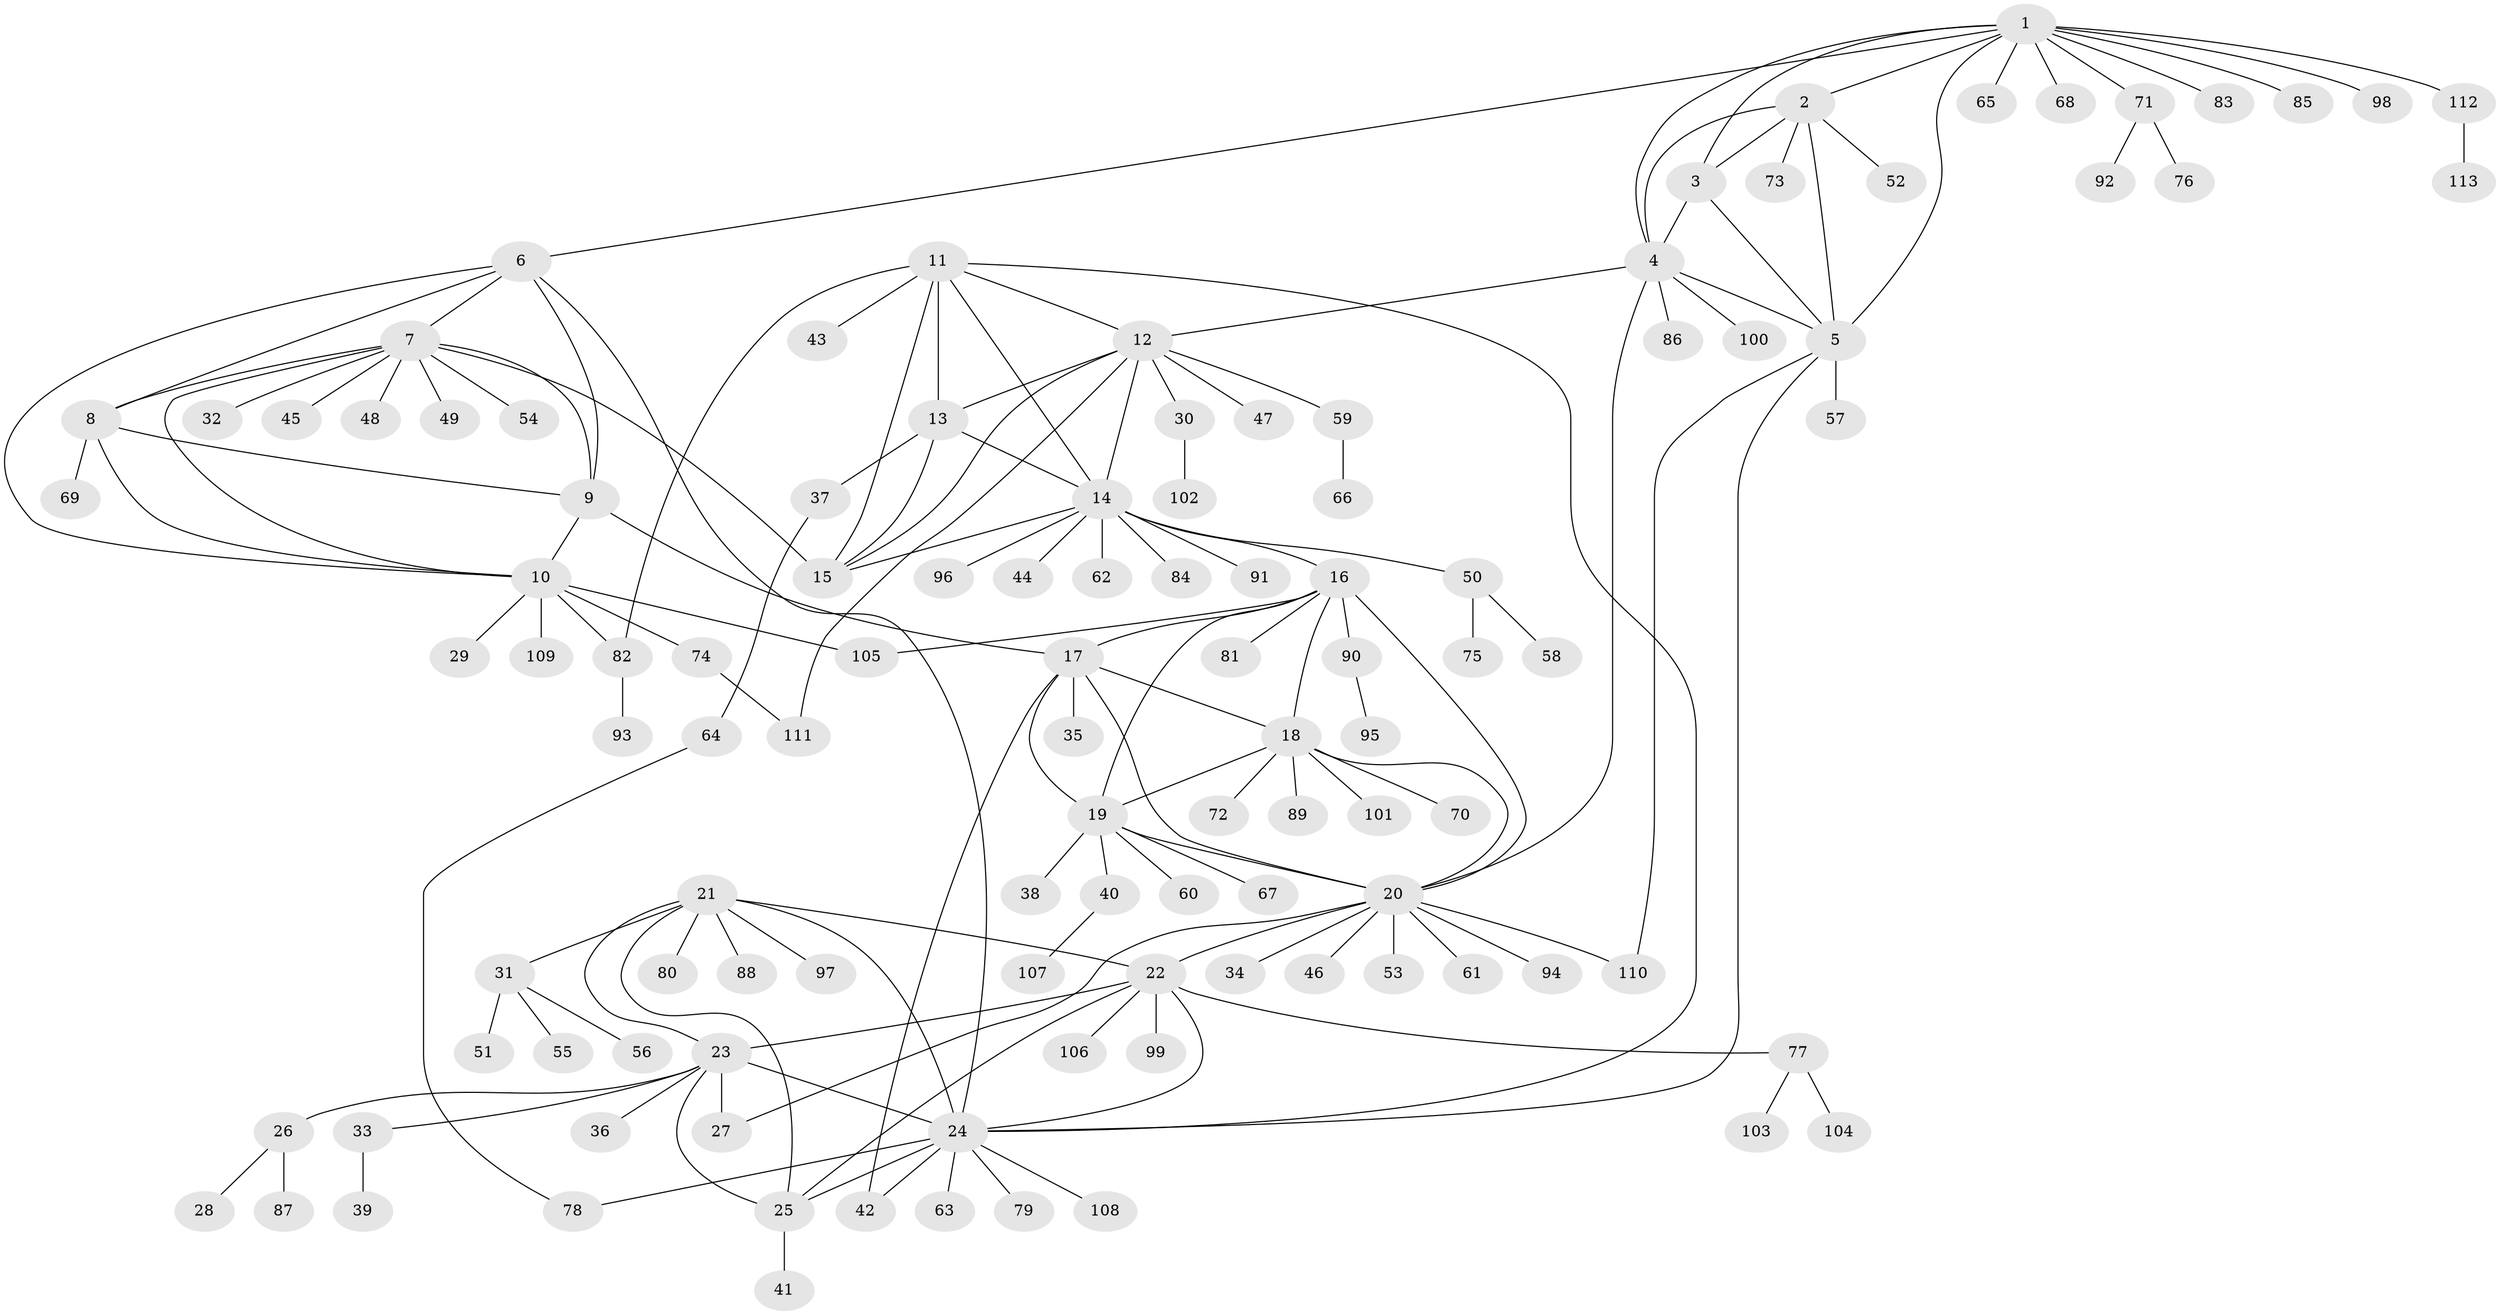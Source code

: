// Generated by graph-tools (version 1.1) at 2025/16/03/09/25 04:16:02]
// undirected, 113 vertices, 155 edges
graph export_dot {
graph [start="1"]
  node [color=gray90,style=filled];
  1;
  2;
  3;
  4;
  5;
  6;
  7;
  8;
  9;
  10;
  11;
  12;
  13;
  14;
  15;
  16;
  17;
  18;
  19;
  20;
  21;
  22;
  23;
  24;
  25;
  26;
  27;
  28;
  29;
  30;
  31;
  32;
  33;
  34;
  35;
  36;
  37;
  38;
  39;
  40;
  41;
  42;
  43;
  44;
  45;
  46;
  47;
  48;
  49;
  50;
  51;
  52;
  53;
  54;
  55;
  56;
  57;
  58;
  59;
  60;
  61;
  62;
  63;
  64;
  65;
  66;
  67;
  68;
  69;
  70;
  71;
  72;
  73;
  74;
  75;
  76;
  77;
  78;
  79;
  80;
  81;
  82;
  83;
  84;
  85;
  86;
  87;
  88;
  89;
  90;
  91;
  92;
  93;
  94;
  95;
  96;
  97;
  98;
  99;
  100;
  101;
  102;
  103;
  104;
  105;
  106;
  107;
  108;
  109;
  110;
  111;
  112;
  113;
  1 -- 2;
  1 -- 3;
  1 -- 4;
  1 -- 5;
  1 -- 6;
  1 -- 65;
  1 -- 68;
  1 -- 71;
  1 -- 83;
  1 -- 85;
  1 -- 98;
  1 -- 112;
  2 -- 3;
  2 -- 4;
  2 -- 5;
  2 -- 52;
  2 -- 73;
  3 -- 4;
  3 -- 5;
  4 -- 5;
  4 -- 12;
  4 -- 20;
  4 -- 86;
  4 -- 100;
  5 -- 24;
  5 -- 57;
  5 -- 110;
  6 -- 7;
  6 -- 8;
  6 -- 9;
  6 -- 10;
  6 -- 24;
  7 -- 8;
  7 -- 9;
  7 -- 10;
  7 -- 15;
  7 -- 32;
  7 -- 45;
  7 -- 48;
  7 -- 49;
  7 -- 54;
  8 -- 9;
  8 -- 10;
  8 -- 69;
  9 -- 10;
  9 -- 17;
  10 -- 29;
  10 -- 74;
  10 -- 82;
  10 -- 105;
  10 -- 109;
  11 -- 12;
  11 -- 13;
  11 -- 14;
  11 -- 15;
  11 -- 24;
  11 -- 43;
  11 -- 82;
  12 -- 13;
  12 -- 14;
  12 -- 15;
  12 -- 30;
  12 -- 47;
  12 -- 59;
  12 -- 111;
  13 -- 14;
  13 -- 15;
  13 -- 37;
  14 -- 15;
  14 -- 16;
  14 -- 44;
  14 -- 50;
  14 -- 62;
  14 -- 84;
  14 -- 91;
  14 -- 96;
  16 -- 17;
  16 -- 18;
  16 -- 19;
  16 -- 20;
  16 -- 81;
  16 -- 90;
  16 -- 105;
  17 -- 18;
  17 -- 19;
  17 -- 20;
  17 -- 35;
  17 -- 42;
  18 -- 19;
  18 -- 20;
  18 -- 70;
  18 -- 72;
  18 -- 89;
  18 -- 101;
  19 -- 20;
  19 -- 38;
  19 -- 40;
  19 -- 60;
  19 -- 67;
  20 -- 22;
  20 -- 27;
  20 -- 34;
  20 -- 46;
  20 -- 53;
  20 -- 61;
  20 -- 94;
  20 -- 110;
  21 -- 22;
  21 -- 23;
  21 -- 24;
  21 -- 25;
  21 -- 31;
  21 -- 80;
  21 -- 88;
  21 -- 97;
  22 -- 23;
  22 -- 24;
  22 -- 25;
  22 -- 77;
  22 -- 99;
  22 -- 106;
  23 -- 24;
  23 -- 25;
  23 -- 26;
  23 -- 27;
  23 -- 33;
  23 -- 36;
  24 -- 25;
  24 -- 42;
  24 -- 63;
  24 -- 78;
  24 -- 79;
  24 -- 108;
  25 -- 41;
  26 -- 28;
  26 -- 87;
  30 -- 102;
  31 -- 51;
  31 -- 55;
  31 -- 56;
  33 -- 39;
  37 -- 64;
  40 -- 107;
  50 -- 58;
  50 -- 75;
  59 -- 66;
  64 -- 78;
  71 -- 76;
  71 -- 92;
  74 -- 111;
  77 -- 103;
  77 -- 104;
  82 -- 93;
  90 -- 95;
  112 -- 113;
}
